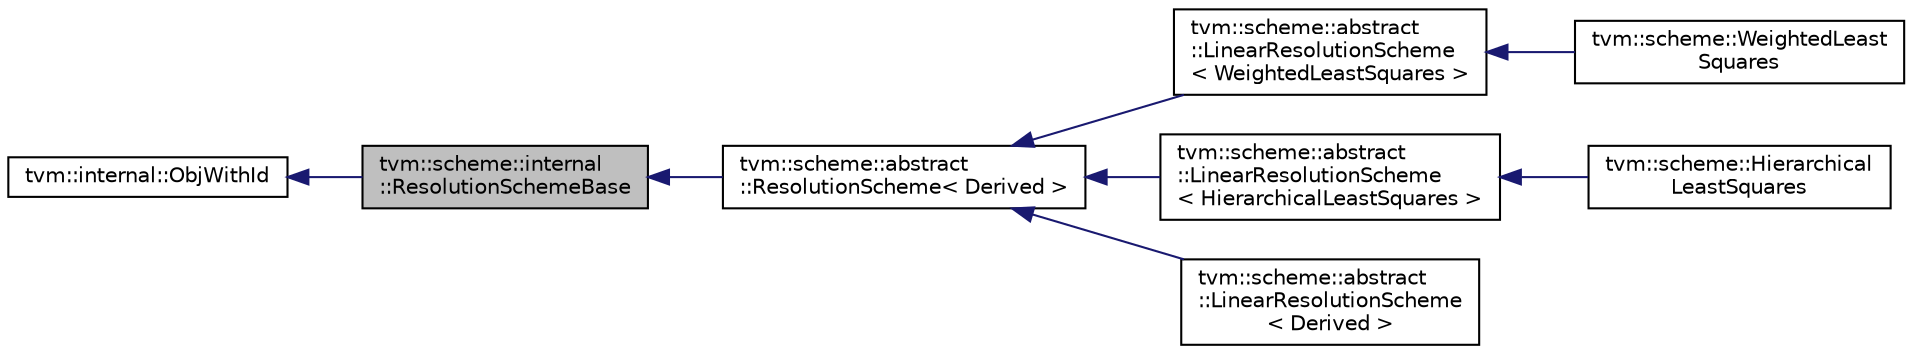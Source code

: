 digraph "tvm::scheme::internal::ResolutionSchemeBase"
{
 // LATEX_PDF_SIZE
  edge [fontname="Helvetica",fontsize="10",labelfontname="Helvetica",labelfontsize="10"];
  node [fontname="Helvetica",fontsize="10",shape=record];
  rankdir="LR";
  Node1 [label="tvm::scheme::internal\l::ResolutionSchemeBase",height=0.2,width=0.4,color="black", fillcolor="grey75", style="filled", fontcolor="black",tooltip=" "];
  Node2 -> Node1 [dir="back",color="midnightblue",fontsize="10",style="solid",fontname="Helvetica"];
  Node2 [label="tvm::internal::ObjWithId",height=0.2,width=0.4,color="black", fillcolor="white", style="filled",URL="$classtvm_1_1internal_1_1ObjWithId.html",tooltip=" "];
  Node1 -> Node3 [dir="back",color="midnightblue",fontsize="10",style="solid",fontname="Helvetica"];
  Node3 [label="tvm::scheme::abstract\l::ResolutionScheme\< Derived \>",height=0.2,width=0.4,color="black", fillcolor="white", style="filled",URL="$classtvm_1_1scheme_1_1abstract_1_1ResolutionScheme.html",tooltip=" "];
  Node3 -> Node4 [dir="back",color="midnightblue",fontsize="10",style="solid",fontname="Helvetica"];
  Node4 [label="tvm::scheme::abstract\l::LinearResolutionScheme\l\< WeightedLeastSquares \>",height=0.2,width=0.4,color="black", fillcolor="white", style="filled",URL="$classtvm_1_1scheme_1_1abstract_1_1LinearResolutionScheme.html",tooltip=" "];
  Node4 -> Node5 [dir="back",color="midnightblue",fontsize="10",style="solid",fontname="Helvetica"];
  Node5 [label="tvm::scheme::WeightedLeast\lSquares",height=0.2,width=0.4,color="black", fillcolor="white", style="filled",URL="$classtvm_1_1scheme_1_1WeightedLeastSquares.html",tooltip=" "];
  Node3 -> Node6 [dir="back",color="midnightblue",fontsize="10",style="solid",fontname="Helvetica"];
  Node6 [label="tvm::scheme::abstract\l::LinearResolutionScheme\l\< HierarchicalLeastSquares \>",height=0.2,width=0.4,color="black", fillcolor="white", style="filled",URL="$classtvm_1_1scheme_1_1abstract_1_1LinearResolutionScheme.html",tooltip=" "];
  Node6 -> Node7 [dir="back",color="midnightblue",fontsize="10",style="solid",fontname="Helvetica"];
  Node7 [label="tvm::scheme::Hierarchical\lLeastSquares",height=0.2,width=0.4,color="black", fillcolor="white", style="filled",URL="$classtvm_1_1scheme_1_1HierarchicalLeastSquares.html",tooltip=" "];
  Node3 -> Node8 [dir="back",color="midnightblue",fontsize="10",style="solid",fontname="Helvetica"];
  Node8 [label="tvm::scheme::abstract\l::LinearResolutionScheme\l\< Derived \>",height=0.2,width=0.4,color="black", fillcolor="white", style="filled",URL="$classtvm_1_1scheme_1_1abstract_1_1LinearResolutionScheme.html",tooltip=" "];
}
